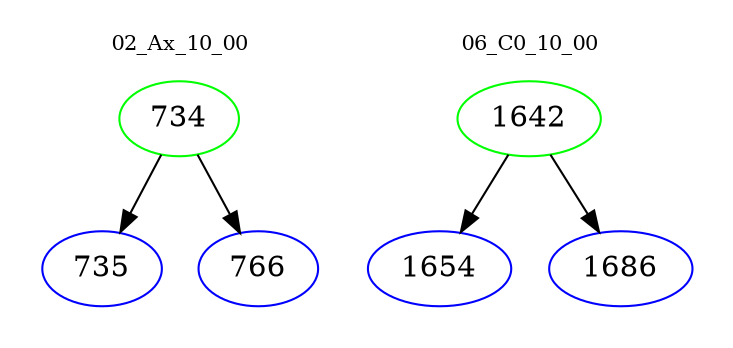 digraph{
subgraph cluster_0 {
color = white
label = "02_Ax_10_00";
fontsize=10;
T0_734 [label="734", color="green"]
T0_734 -> T0_735 [color="black"]
T0_735 [label="735", color="blue"]
T0_734 -> T0_766 [color="black"]
T0_766 [label="766", color="blue"]
}
subgraph cluster_1 {
color = white
label = "06_C0_10_00";
fontsize=10;
T1_1642 [label="1642", color="green"]
T1_1642 -> T1_1654 [color="black"]
T1_1654 [label="1654", color="blue"]
T1_1642 -> T1_1686 [color="black"]
T1_1686 [label="1686", color="blue"]
}
}
